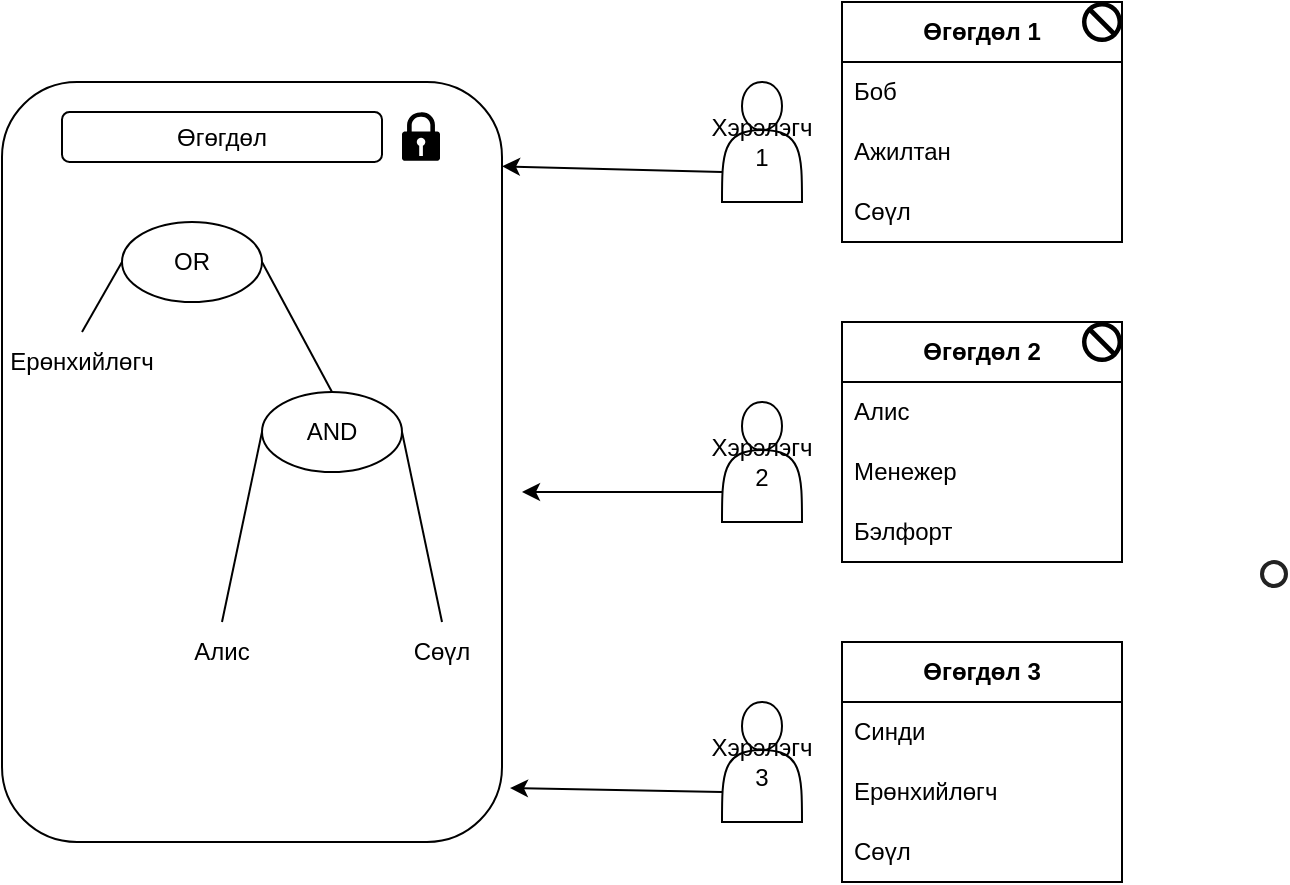 <mxfile version="21.2.9" type="github">
  <diagram name="Page-1" id="6cBBODKyayb9WkINnee3">
    <mxGraphModel dx="1433" dy="799" grid="1" gridSize="10" guides="1" tooltips="1" connect="1" arrows="1" fold="1" page="1" pageScale="1" pageWidth="850" pageHeight="1100" math="0" shadow="0">
      <root>
        <mxCell id="0" />
        <mxCell id="1" parent="0" />
        <mxCell id="_bXWqTn3fBhH7CO8tgew-1" value="&lt;b&gt;Өгөгдөл 1&lt;/b&gt;" style="swimlane;fontStyle=0;childLayout=stackLayout;horizontal=1;startSize=30;horizontalStack=0;resizeParent=1;resizeParentMax=0;resizeLast=0;collapsible=1;marginBottom=0;whiteSpace=wrap;html=1;movable=0;resizable=0;rotatable=0;deletable=0;editable=0;locked=1;connectable=0;" vertex="1" parent="1">
          <mxGeometry x="580" y="140" width="140" height="120" as="geometry" />
        </mxCell>
        <mxCell id="_bXWqTn3fBhH7CO8tgew-2" value="Боб" style="text;strokeColor=none;fillColor=none;align=left;verticalAlign=middle;spacingLeft=4;spacingRight=4;overflow=hidden;points=[[0,0.5],[1,0.5]];portConstraint=eastwest;rotatable=0;whiteSpace=wrap;html=1;" vertex="1" parent="_bXWqTn3fBhH7CO8tgew-1">
          <mxGeometry y="30" width="140" height="30" as="geometry" />
        </mxCell>
        <mxCell id="_bXWqTn3fBhH7CO8tgew-3" value="Ажилтан" style="text;strokeColor=none;fillColor=none;align=left;verticalAlign=middle;spacingLeft=4;spacingRight=4;overflow=hidden;points=[[0,0.5],[1,0.5]];portConstraint=eastwest;rotatable=0;whiteSpace=wrap;html=1;" vertex="1" parent="_bXWqTn3fBhH7CO8tgew-1">
          <mxGeometry y="60" width="140" height="30" as="geometry" />
        </mxCell>
        <mxCell id="_bXWqTn3fBhH7CO8tgew-4" value="Сөүл" style="text;strokeColor=none;fillColor=none;align=left;verticalAlign=middle;spacingLeft=4;spacingRight=4;overflow=hidden;points=[[0,0.5],[1,0.5]];portConstraint=eastwest;rotatable=0;whiteSpace=wrap;html=1;" vertex="1" parent="_bXWqTn3fBhH7CO8tgew-1">
          <mxGeometry y="90" width="140" height="30" as="geometry" />
        </mxCell>
        <mxCell id="_bXWqTn3fBhH7CO8tgew-5" value="&lt;b&gt;Өгөгдөл 2&lt;/b&gt;" style="swimlane;fontStyle=0;childLayout=stackLayout;horizontal=1;startSize=30;horizontalStack=0;resizeParent=1;resizeParentMax=0;resizeLast=0;collapsible=1;marginBottom=0;whiteSpace=wrap;html=1;movable=0;resizable=0;rotatable=0;deletable=0;editable=0;locked=1;connectable=0;" vertex="1" parent="1">
          <mxGeometry x="580" y="300" width="140" height="120" as="geometry" />
        </mxCell>
        <mxCell id="_bXWqTn3fBhH7CO8tgew-6" value="Алис" style="text;strokeColor=none;fillColor=none;align=left;verticalAlign=middle;spacingLeft=4;spacingRight=4;overflow=hidden;points=[[0,0.5],[1,0.5]];portConstraint=eastwest;rotatable=0;whiteSpace=wrap;html=1;" vertex="1" parent="_bXWqTn3fBhH7CO8tgew-5">
          <mxGeometry y="30" width="140" height="30" as="geometry" />
        </mxCell>
        <mxCell id="_bXWqTn3fBhH7CO8tgew-7" value="Менежер" style="text;strokeColor=none;fillColor=none;align=left;verticalAlign=middle;spacingLeft=4;spacingRight=4;overflow=hidden;points=[[0,0.5],[1,0.5]];portConstraint=eastwest;rotatable=0;whiteSpace=wrap;html=1;" vertex="1" parent="_bXWqTn3fBhH7CO8tgew-5">
          <mxGeometry y="60" width="140" height="30" as="geometry" />
        </mxCell>
        <mxCell id="_bXWqTn3fBhH7CO8tgew-8" value="Бэлфорт" style="text;strokeColor=none;fillColor=none;align=left;verticalAlign=middle;spacingLeft=4;spacingRight=4;overflow=hidden;points=[[0,0.5],[1,0.5]];portConstraint=eastwest;rotatable=0;whiteSpace=wrap;html=1;" vertex="1" parent="_bXWqTn3fBhH7CO8tgew-5">
          <mxGeometry y="90" width="140" height="30" as="geometry" />
        </mxCell>
        <mxCell id="_bXWqTn3fBhH7CO8tgew-9" value="&lt;b&gt;Өгөгдөл 3&lt;br&gt;&lt;/b&gt;" style="swimlane;fontStyle=0;childLayout=stackLayout;horizontal=1;startSize=30;horizontalStack=0;resizeParent=1;resizeParentMax=0;resizeLast=0;collapsible=1;marginBottom=0;whiteSpace=wrap;html=1;" vertex="1" parent="1">
          <mxGeometry x="580" y="460" width="140" height="120" as="geometry" />
        </mxCell>
        <mxCell id="_bXWqTn3fBhH7CO8tgew-10" value="Синди" style="text;strokeColor=none;fillColor=none;align=left;verticalAlign=middle;spacingLeft=4;spacingRight=4;overflow=hidden;points=[[0,0.5],[1,0.5]];portConstraint=eastwest;rotatable=0;whiteSpace=wrap;html=1;" vertex="1" parent="_bXWqTn3fBhH7CO8tgew-9">
          <mxGeometry y="30" width="140" height="30" as="geometry" />
        </mxCell>
        <mxCell id="_bXWqTn3fBhH7CO8tgew-11" value="Ерөнхийлөгч" style="text;strokeColor=none;fillColor=none;align=left;verticalAlign=middle;spacingLeft=4;spacingRight=4;overflow=hidden;points=[[0,0.5],[1,0.5]];portConstraint=eastwest;rotatable=0;whiteSpace=wrap;html=1;" vertex="1" parent="_bXWqTn3fBhH7CO8tgew-9">
          <mxGeometry y="60" width="140" height="30" as="geometry" />
        </mxCell>
        <mxCell id="_bXWqTn3fBhH7CO8tgew-12" value="Сөүл" style="text;strokeColor=none;fillColor=none;align=left;verticalAlign=middle;spacingLeft=4;spacingRight=4;overflow=hidden;points=[[0,0.5],[1,0.5]];portConstraint=eastwest;rotatable=0;whiteSpace=wrap;html=1;" vertex="1" parent="_bXWqTn3fBhH7CO8tgew-9">
          <mxGeometry y="90" width="140" height="30" as="geometry" />
        </mxCell>
        <mxCell id="_bXWqTn3fBhH7CO8tgew-13" value="Хэрэлэгч 1" style="shape=actor;whiteSpace=wrap;html=1;" vertex="1" parent="1">
          <mxGeometry x="520" y="180" width="40" height="60" as="geometry" />
        </mxCell>
        <mxCell id="_bXWqTn3fBhH7CO8tgew-14" value="Хэрэлэгч 2" style="shape=actor;whiteSpace=wrap;html=1;" vertex="1" parent="1">
          <mxGeometry x="520" y="340" width="40" height="60" as="geometry" />
        </mxCell>
        <mxCell id="_bXWqTn3fBhH7CO8tgew-15" value="Хэрэлэгч 3" style="shape=actor;whiteSpace=wrap;html=1;" vertex="1" parent="1">
          <mxGeometry x="520" y="490" width="40" height="60" as="geometry" />
        </mxCell>
        <mxCell id="_bXWqTn3fBhH7CO8tgew-16" value="" style="rounded=1;whiteSpace=wrap;html=1;" vertex="1" parent="1">
          <mxGeometry x="160" y="180" width="250" height="380" as="geometry" />
        </mxCell>
        <mxCell id="_bXWqTn3fBhH7CO8tgew-37" value="OR" style="ellipse;whiteSpace=wrap;html=1;" vertex="1" parent="1">
          <mxGeometry x="220" y="250" width="70" height="40" as="geometry" />
        </mxCell>
        <mxCell id="_bXWqTn3fBhH7CO8tgew-38" value="AND" style="ellipse;whiteSpace=wrap;html=1;" vertex="1" parent="1">
          <mxGeometry x="290" y="335" width="70" height="40" as="geometry" />
        </mxCell>
        <mxCell id="_bXWqTn3fBhH7CO8tgew-39" value="Ерөнхийлөгч" style="text;strokeColor=none;align=center;fillColor=none;html=1;verticalAlign=middle;whiteSpace=wrap;rounded=0;" vertex="1" parent="1">
          <mxGeometry x="170" y="305" width="60" height="30" as="geometry" />
        </mxCell>
        <mxCell id="_bXWqTn3fBhH7CO8tgew-40" value="" style="endArrow=none;html=1;rounded=0;entryX=0;entryY=0.5;entryDx=0;entryDy=0;exitX=0.5;exitY=0;exitDx=0;exitDy=0;" edge="1" parent="1" source="_bXWqTn3fBhH7CO8tgew-39" target="_bXWqTn3fBhH7CO8tgew-37">
          <mxGeometry width="50" height="50" relative="1" as="geometry">
            <mxPoint x="150" y="335" as="sourcePoint" />
            <mxPoint x="200" y="285" as="targetPoint" />
          </mxGeometry>
        </mxCell>
        <mxCell id="_bXWqTn3fBhH7CO8tgew-41" value="Алис" style="text;strokeColor=none;align=center;fillColor=none;html=1;verticalAlign=middle;whiteSpace=wrap;rounded=0;" vertex="1" parent="1">
          <mxGeometry x="240" y="450" width="60" height="30" as="geometry" />
        </mxCell>
        <mxCell id="_bXWqTn3fBhH7CO8tgew-42" value="Сөүл" style="text;strokeColor=none;align=center;fillColor=none;html=1;verticalAlign=middle;whiteSpace=wrap;rounded=0;" vertex="1" parent="1">
          <mxGeometry x="350" y="450" width="60" height="30" as="geometry" />
        </mxCell>
        <mxCell id="_bXWqTn3fBhH7CO8tgew-43" value="" style="endArrow=none;html=1;rounded=0;entryX=0;entryY=0.5;entryDx=0;entryDy=0;exitX=0.5;exitY=0;exitDx=0;exitDy=0;" edge="1" parent="1" source="_bXWqTn3fBhH7CO8tgew-41" target="_bXWqTn3fBhH7CO8tgew-38">
          <mxGeometry width="50" height="50" relative="1" as="geometry">
            <mxPoint x="150" y="335" as="sourcePoint" />
            <mxPoint x="200" y="285" as="targetPoint" />
          </mxGeometry>
        </mxCell>
        <mxCell id="_bXWqTn3fBhH7CO8tgew-44" value="" style="endArrow=none;html=1;rounded=0;entryX=1;entryY=0.5;entryDx=0;entryDy=0;exitX=0.5;exitY=0;exitDx=0;exitDy=0;" edge="1" parent="1" source="_bXWqTn3fBhH7CO8tgew-42" target="_bXWqTn3fBhH7CO8tgew-38">
          <mxGeometry width="50" height="50" relative="1" as="geometry">
            <mxPoint x="150" y="335" as="sourcePoint" />
            <mxPoint x="200" y="285" as="targetPoint" />
          </mxGeometry>
        </mxCell>
        <mxCell id="_bXWqTn3fBhH7CO8tgew-45" value="" style="endArrow=classic;html=1;rounded=0;exitX=0;exitY=0.75;exitDx=0;exitDy=0;entryX=1;entryY=0.111;entryDx=0;entryDy=0;entryPerimeter=0;" edge="1" parent="1" source="_bXWqTn3fBhH7CO8tgew-13" target="_bXWqTn3fBhH7CO8tgew-16">
          <mxGeometry width="50" height="50" relative="1" as="geometry">
            <mxPoint x="400" y="420" as="sourcePoint" />
            <mxPoint x="460" y="260" as="targetPoint" />
          </mxGeometry>
        </mxCell>
        <mxCell id="_bXWqTn3fBhH7CO8tgew-46" value="" style="endArrow=classic;html=1;rounded=0;exitX=0;exitY=0.75;exitDx=0;exitDy=0;" edge="1" parent="1" source="_bXWqTn3fBhH7CO8tgew-14">
          <mxGeometry width="50" height="50" relative="1" as="geometry">
            <mxPoint x="400" y="420" as="sourcePoint" />
            <mxPoint x="420" y="385" as="targetPoint" />
          </mxGeometry>
        </mxCell>
        <mxCell id="_bXWqTn3fBhH7CO8tgew-47" value="" style="endArrow=classic;html=1;rounded=0;exitX=0;exitY=0.75;exitDx=0;exitDy=0;entryX=1.016;entryY=0.929;entryDx=0;entryDy=0;entryPerimeter=0;" edge="1" parent="1" source="_bXWqTn3fBhH7CO8tgew-15" target="_bXWqTn3fBhH7CO8tgew-16">
          <mxGeometry width="50" height="50" relative="1" as="geometry">
            <mxPoint x="400" y="420" as="sourcePoint" />
            <mxPoint x="450" y="370" as="targetPoint" />
          </mxGeometry>
        </mxCell>
        <mxCell id="_bXWqTn3fBhH7CO8tgew-48" value="" style="endArrow=none;html=1;rounded=0;exitX=0.5;exitY=0;exitDx=0;exitDy=0;entryX=1;entryY=0.5;entryDx=0;entryDy=0;" edge="1" parent="1" source="_bXWqTn3fBhH7CO8tgew-38" target="_bXWqTn3fBhH7CO8tgew-37">
          <mxGeometry width="50" height="50" relative="1" as="geometry">
            <mxPoint x="290" y="320" as="sourcePoint" />
            <mxPoint x="340" y="270" as="targetPoint" />
          </mxGeometry>
        </mxCell>
        <mxCell id="_bXWqTn3fBhH7CO8tgew-49" value="Өгөгдөл" style="rounded=1;whiteSpace=wrap;html=1;" vertex="1" parent="1">
          <mxGeometry x="190" y="195" width="160" height="25" as="geometry" />
        </mxCell>
        <mxCell id="_bXWqTn3fBhH7CO8tgew-51" value="" style="sketch=0;aspect=fixed;pointerEvents=1;shadow=0;dashed=0;html=1;strokeColor=none;labelPosition=center;verticalLabelPosition=bottom;verticalAlign=top;align=center;fillColor=#000000;shape=mxgraph.mscae.enterprise.lock" vertex="1" parent="1">
          <mxGeometry x="360" y="195" width="19" height="24.36" as="geometry" />
        </mxCell>
        <mxCell id="_bXWqTn3fBhH7CO8tgew-53" value="" style="shape=mxgraph.signs.safety.no;html=1;pointerEvents=1;fillColor=#000000;strokeColor=none;verticalLabelPosition=bottom;verticalAlign=top;align=center;" vertex="1" parent="1">
          <mxGeometry x="700" y="140" width="20" height="20" as="geometry" />
        </mxCell>
        <mxCell id="_bXWqTn3fBhH7CO8tgew-54" value="" style="shape=mxgraph.signs.safety.no;html=1;pointerEvents=1;fillColor=#000000;strokeColor=none;verticalLabelPosition=bottom;verticalAlign=top;align=center;" vertex="1" parent="1">
          <mxGeometry x="700" y="300" width="20" height="20" as="geometry" />
        </mxCell>
        <mxCell id="_bXWqTn3fBhH7CO8tgew-56" value="" style="html=1;verticalLabelPosition=bottom;labelBackgroundColor=#ffffff;verticalAlign=top;shadow=0;dashed=0;strokeWidth=2;shape=mxgraph.ios7.misc.circle;strokeColor=#222222;fillColor=none;" vertex="1" parent="1">
          <mxGeometry x="790" y="420" width="12" height="12" as="geometry" />
        </mxCell>
      </root>
    </mxGraphModel>
  </diagram>
</mxfile>
